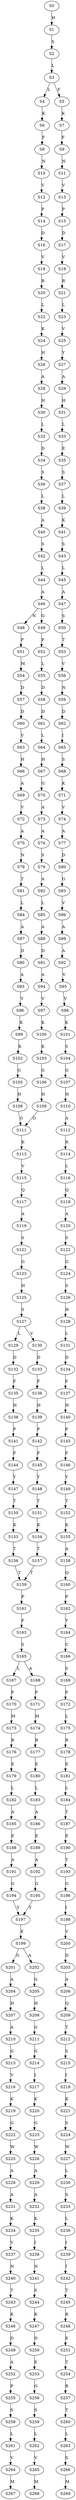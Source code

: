 strict digraph  {
	S0 -> S1 [ label = H ];
	S1 -> S2 [ label = S ];
	S2 -> S3 [ label = L ];
	S3 -> S4 [ label = L ];
	S3 -> S5 [ label = F ];
	S4 -> S6 [ label = K ];
	S5 -> S7 [ label = K ];
	S6 -> S8 [ label = F ];
	S7 -> S9 [ label = F ];
	S8 -> S10 [ label = N ];
	S9 -> S11 [ label = N ];
	S10 -> S12 [ label = V ];
	S11 -> S13 [ label = V ];
	S12 -> S14 [ label = P ];
	S13 -> S15 [ label = P ];
	S14 -> S16 [ label = D ];
	S15 -> S17 [ label = D ];
	S16 -> S18 [ label = V ];
	S17 -> S19 [ label = V ];
	S18 -> S20 [ label = R ];
	S19 -> S21 [ label = R ];
	S20 -> S22 [ label = L ];
	S21 -> S23 [ label = L ];
	S22 -> S24 [ label = K ];
	S23 -> S25 [ label = V ];
	S24 -> S26 [ label = H ];
	S25 -> S27 [ label = Y ];
	S26 -> S28 [ label = A ];
	S27 -> S29 [ label = A ];
	S28 -> S30 [ label = H ];
	S29 -> S31 [ label = H ];
	S30 -> S32 [ label = L ];
	S31 -> S33 [ label = L ];
	S32 -> S34 [ label = D ];
	S33 -> S35 [ label = E ];
	S34 -> S36 [ label = S ];
	S35 -> S37 [ label = S ];
	S36 -> S38 [ label = L ];
	S37 -> S39 [ label = L ];
	S38 -> S40 [ label = A ];
	S39 -> S41 [ label = K ];
	S40 -> S42 [ label = S ];
	S41 -> S43 [ label = S ];
	S42 -> S44 [ label = L ];
	S43 -> S45 [ label = L ];
	S44 -> S46 [ label = A ];
	S45 -> S47 [ label = A ];
	S46 -> S48 [ label = N ];
	S46 -> S49 [ label = G ];
	S47 -> S50 [ label = S ];
	S48 -> S51 [ label = P ];
	S49 -> S52 [ label = P ];
	S50 -> S53 [ label = T ];
	S51 -> S54 [ label = M ];
	S52 -> S55 [ label = L ];
	S53 -> S56 [ label = V ];
	S54 -> S57 [ label = D ];
	S55 -> S58 [ label = D ];
	S56 -> S59 [ label = N ];
	S57 -> S60 [ label = D ];
	S58 -> S61 [ label = D ];
	S59 -> S62 [ label = D ];
	S60 -> S63 [ label = V ];
	S61 -> S64 [ label = L ];
	S62 -> S65 [ label = I ];
	S63 -> S66 [ label = H ];
	S64 -> S67 [ label = H ];
	S65 -> S68 [ label = S ];
	S66 -> S69 [ label = A ];
	S67 -> S70 [ label = G ];
	S68 -> S71 [ label = K ];
	S69 -> S72 [ label = V ];
	S70 -> S73 [ label = A ];
	S71 -> S74 [ label = V ];
	S72 -> S75 [ label = A ];
	S73 -> S76 [ label = A ];
	S74 -> S77 [ label = A ];
	S75 -> S78 [ label = N ];
	S76 -> S79 [ label = S ];
	S77 -> S80 [ label = D ];
	S78 -> S81 [ label = T ];
	S79 -> S82 [ label = A ];
	S80 -> S83 [ label = G ];
	S81 -> S84 [ label = L ];
	S82 -> S85 [ label = L ];
	S83 -> S86 [ label = V ];
	S84 -> S87 [ label = A ];
	S85 -> S88 [ label = A ];
	S86 -> S89 [ label = A ];
	S87 -> S90 [ label = D ];
	S88 -> S91 [ label = D ];
	S89 -> S92 [ label = A ];
	S90 -> S93 [ label = A ];
	S91 -> S94 [ label = A ];
	S92 -> S95 [ label = V ];
	S93 -> S96 [ label = V ];
	S94 -> S97 [ label = V ];
	S95 -> S98 [ label = V ];
	S96 -> S99 [ label = K ];
	S97 -> S100 [ label = K ];
	S98 -> S101 [ label = K ];
	S99 -> S102 [ label = K ];
	S100 -> S103 [ label = K ];
	S101 -> S104 [ label = S ];
	S102 -> S105 [ label = G ];
	S103 -> S106 [ label = G ];
	S104 -> S107 [ label = G ];
	S105 -> S108 [ label = H ];
	S106 -> S109 [ label = H ];
	S107 -> S110 [ label = H ];
	S108 -> S111 [ label = G ];
	S109 -> S111 [ label = G ];
	S110 -> S112 [ label = A ];
	S111 -> S113 [ label = K ];
	S112 -> S114 [ label = R ];
	S113 -> S115 [ label = V ];
	S114 -> S116 [ label = L ];
	S115 -> S117 [ label = Q ];
	S116 -> S118 [ label = Q ];
	S117 -> S119 [ label = A ];
	S118 -> S120 [ label = A ];
	S119 -> S121 [ label = S ];
	S120 -> S122 [ label = S ];
	S121 -> S123 [ label = G ];
	S122 -> S124 [ label = G ];
	S123 -> S125 [ label = H ];
	S124 -> S126 [ label = S ];
	S125 -> S127 [ label = S ];
	S126 -> S128 [ label = H ];
	S127 -> S129 [ label = L ];
	S127 -> S130 [ label = V ];
	S128 -> S131 [ label = L ];
	S129 -> S132 [ label = D ];
	S130 -> S133 [ label = D ];
	S131 -> S134 [ label = D ];
	S132 -> S135 [ label = F ];
	S133 -> S136 [ label = F ];
	S134 -> S137 [ label = F ];
	S135 -> S138 [ label = H ];
	S136 -> S139 [ label = H ];
	S137 -> S140 [ label = H ];
	S138 -> S141 [ label = P ];
	S139 -> S142 [ label = P ];
	S140 -> S143 [ label = P ];
	S141 -> S144 [ label = F ];
	S142 -> S145 [ label = F ];
	S143 -> S146 [ label = F ];
	S144 -> S147 [ label = Y ];
	S145 -> S148 [ label = Y ];
	S146 -> S149 [ label = Y ];
	S147 -> S150 [ label = T ];
	S148 -> S151 [ label = T ];
	S149 -> S152 [ label = T ];
	S150 -> S153 [ label = K ];
	S151 -> S154 [ label = K ];
	S152 -> S155 [ label = K ];
	S153 -> S156 [ label = T ];
	S154 -> S157 [ label = T ];
	S155 -> S158 [ label = A ];
	S156 -> S159 [ label = T ];
	S157 -> S159 [ label = T ];
	S158 -> S160 [ label = Q ];
	S159 -> S161 [ label = P ];
	S160 -> S162 [ label = P ];
	S161 -> S163 [ label = F ];
	S162 -> S164 [ label = Y ];
	S163 -> S165 [ label = S ];
	S164 -> S166 [ label = C ];
	S165 -> S167 [ label = L ];
	S165 -> S168 [ label = A ];
	S166 -> S169 [ label = S ];
	S167 -> S170 [ label = F ];
	S168 -> S171 [ label = F ];
	S169 -> S172 [ label = F ];
	S170 -> S173 [ label = M ];
	S171 -> S174 [ label = M ];
	S172 -> S175 [ label = L ];
	S173 -> S176 [ label = R ];
	S174 -> S177 [ label = R ];
	S175 -> S178 [ label = R ];
	S176 -> S179 [ label = E ];
	S177 -> S180 [ label = E ];
	S178 -> S181 [ label = E ];
	S179 -> S182 [ label = L ];
	S180 -> S183 [ label = L ];
	S181 -> S184 [ label = L ];
	S182 -> S185 [ label = A ];
	S183 -> S186 [ label = A ];
	S184 -> S187 [ label = T ];
	S185 -> S188 [ label = E ];
	S186 -> S189 [ label = E ];
	S187 -> S190 [ label = E ];
	S188 -> S191 [ label = A ];
	S189 -> S192 [ label = A ];
	S190 -> S193 [ label = T ];
	S191 -> S194 [ label = G ];
	S192 -> S195 [ label = G ];
	S193 -> S196 [ label = G ];
	S194 -> S197 [ label = Y ];
	S195 -> S197 [ label = Y ];
	S196 -> S198 [ label = I ];
	S197 -> S199 [ label = E ];
	S198 -> S200 [ label = V ];
	S199 -> S201 [ label = G ];
	S199 -> S202 [ label = A ];
	S200 -> S203 [ label = D ];
	S201 -> S204 [ label = A ];
	S202 -> S205 [ label = G ];
	S203 -> S206 [ label = A ];
	S204 -> S207 [ label = H ];
	S205 -> S208 [ label = H ];
	S206 -> S209 [ label = Q ];
	S207 -> S210 [ label = A ];
	S208 -> S211 [ label = G ];
	S209 -> S212 [ label = T ];
	S210 -> S213 [ label = G ];
	S211 -> S214 [ label = G ];
	S212 -> S215 [ label = S ];
	S213 -> S216 [ label = V ];
	S214 -> S217 [ label = I ];
	S215 -> S218 [ label = I ];
	S216 -> S219 [ label = K ];
	S217 -> S220 [ label = K ];
	S218 -> S221 [ label = K ];
	S219 -> S222 [ label = G ];
	S220 -> S223 [ label = G ];
	S221 -> S224 [ label = S ];
	S222 -> S225 [ label = W ];
	S223 -> S226 [ label = W ];
	S224 -> S227 [ label = W ];
	S225 -> S228 [ label = A ];
	S226 -> S229 [ label = A ];
	S227 -> S230 [ label = L ];
	S228 -> S231 [ label = A ];
	S229 -> S232 [ label = A ];
	S230 -> S233 [ label = S ];
	S231 -> S234 [ label = K ];
	S232 -> S235 [ label = K ];
	S233 -> S236 [ label = L ];
	S234 -> S237 [ label = V ];
	S235 -> S238 [ label = I ];
	S236 -> S239 [ label = I ];
	S237 -> S240 [ label = N ];
	S238 -> S241 [ label = N ];
	S239 -> S242 [ label = I ];
	S240 -> S243 [ label = T ];
	S241 -> S244 [ label = S ];
	S242 -> S245 [ label = T ];
	S243 -> S246 [ label = K ];
	S244 -> S247 [ label = K ];
	S245 -> S248 [ label = R ];
	S246 -> S249 [ label = D ];
	S247 -> S250 [ label = D ];
	S248 -> S251 [ label = E ];
	S249 -> S252 [ label = A ];
	S250 -> S253 [ label = E ];
	S251 -> S254 [ label = T ];
	S252 -> S255 [ label = P ];
	S253 -> S256 [ label = G ];
	S254 -> S257 [ label = R ];
	S255 -> S258 [ label = S ];
	S256 -> S259 [ label = S ];
	S257 -> S260 [ label = T ];
	S258 -> S261 [ label = L ];
	S259 -> S262 [ label = L ];
	S260 -> S263 [ label = L ];
	S261 -> S264 [ label = V ];
	S262 -> S265 [ label = V ];
	S263 -> S266 [ label = S ];
	S264 -> S267 [ label = M ];
	S265 -> S268 [ label = M ];
	S266 -> S269 [ label = M ];
}
